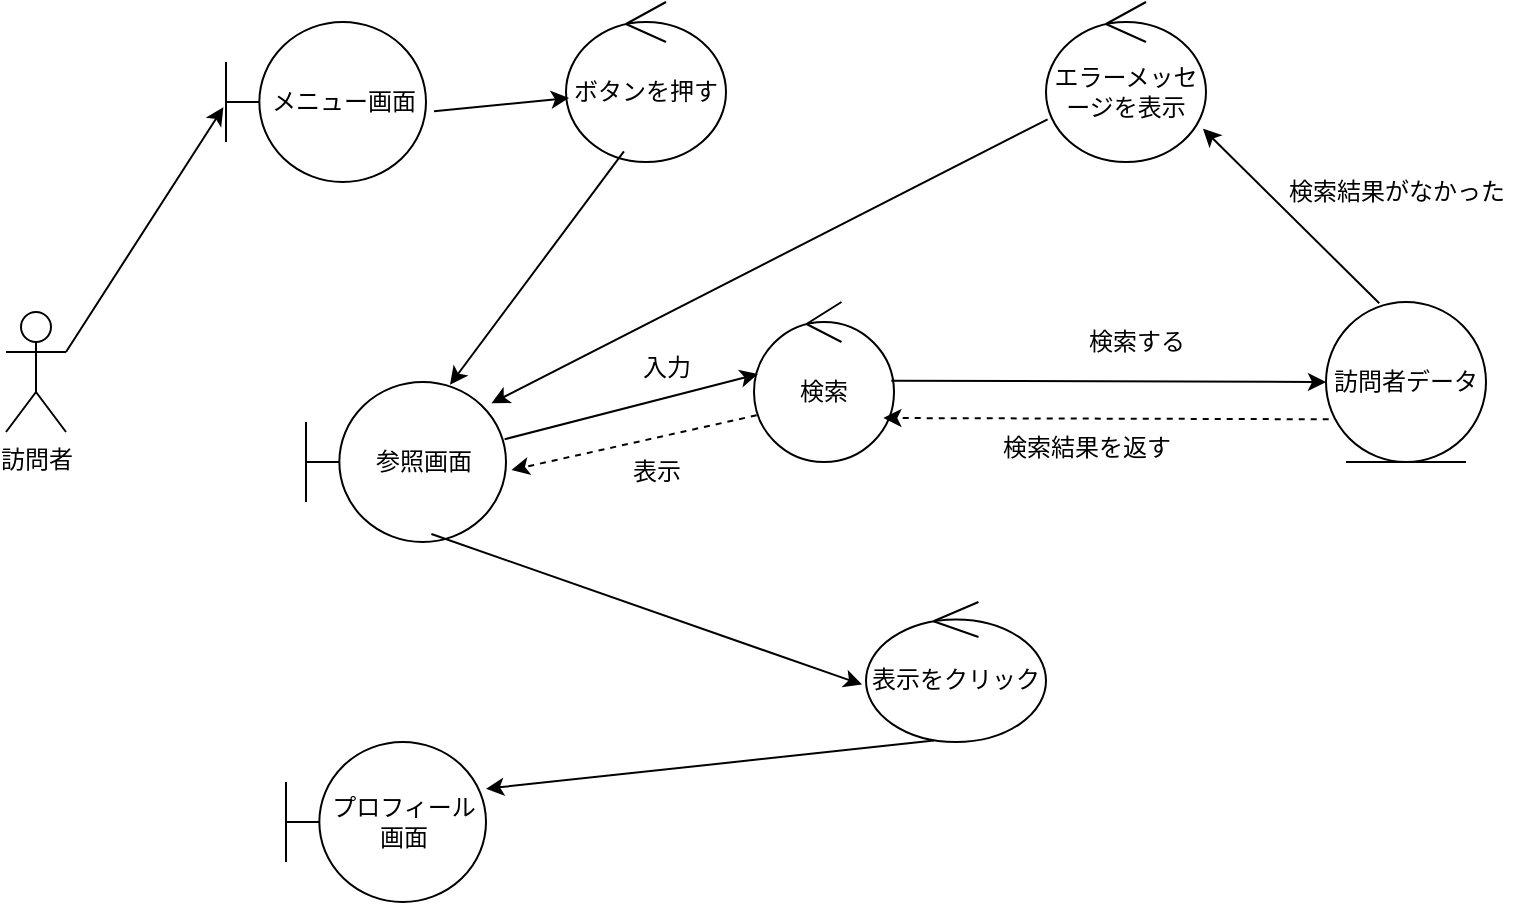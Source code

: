 <mxfile>
    <diagram id="vZ1CWWA-6BCZ-WEdJjZz" name="ページ1">
        <mxGraphModel dx="426" dy="419" grid="1" gridSize="10" guides="1" tooltips="1" connect="1" arrows="1" fold="1" page="1" pageScale="1" pageWidth="827" pageHeight="1169" math="0" shadow="0">
            <root>
                <mxCell id="0"/>
                <mxCell id="1" parent="0"/>
                <mxCell id="2" value="訪問者" style="shape=umlActor;verticalLabelPosition=bottom;verticalAlign=top;html=1;" parent="1" vertex="1">
                    <mxGeometry x="40" y="525" width="30" height="60" as="geometry"/>
                </mxCell>
                <mxCell id="3" value="メニュー画面" style="shape=umlBoundary;whiteSpace=wrap;html=1;" parent="1" vertex="1">
                    <mxGeometry x="150" y="380" width="100" height="80" as="geometry"/>
                </mxCell>
                <mxCell id="4" value="" style="endArrow=classic;html=1;entryX=-0.013;entryY=0.533;entryDx=0;entryDy=0;entryPerimeter=0;exitX=1;exitY=0.333;exitDx=0;exitDy=0;exitPerimeter=0;" parent="1" source="2" target="3" edge="1">
                    <mxGeometry width="50" height="50" relative="1" as="geometry">
                        <mxPoint x="55" y="555" as="sourcePoint"/>
                        <mxPoint x="400" y="540" as="targetPoint"/>
                    </mxGeometry>
                </mxCell>
                <mxCell id="5" value="検索" style="ellipse;shape=umlControl;whiteSpace=wrap;html=1;" parent="1" vertex="1">
                    <mxGeometry x="414" y="520" width="70" height="80" as="geometry"/>
                </mxCell>
                <mxCell id="7" value="訪問者データ" style="ellipse;shape=umlEntity;whiteSpace=wrap;html=1;" vertex="1" parent="1">
                    <mxGeometry x="700" y="520" width="80" height="80" as="geometry"/>
                </mxCell>
                <mxCell id="9" value="プロフィール画面" style="shape=umlBoundary;whiteSpace=wrap;html=1;" vertex="1" parent="1">
                    <mxGeometry x="180" y="740" width="100" height="80" as="geometry"/>
                </mxCell>
                <mxCell id="11" value="参照画面" style="shape=umlBoundary;whiteSpace=wrap;html=1;fontStyle=0" vertex="1" parent="1">
                    <mxGeometry x="190" y="560" width="100" height="80" as="geometry"/>
                </mxCell>
                <mxCell id="18" value="ボタンを押す" style="ellipse;shape=umlControl;whiteSpace=wrap;html=1;" vertex="1" parent="1">
                    <mxGeometry x="320" y="370" width="80" height="80" as="geometry"/>
                </mxCell>
                <mxCell id="19" value="" style="endArrow=classic;html=1;entryX=0.019;entryY=0.6;entryDx=0;entryDy=0;entryPerimeter=0;exitX=1.04;exitY=0.558;exitDx=0;exitDy=0;exitPerimeter=0;" edge="1" parent="1" source="3" target="18">
                    <mxGeometry width="50" height="50" relative="1" as="geometry">
                        <mxPoint x="80" y="555" as="sourcePoint"/>
                        <mxPoint x="209" y="483" as="targetPoint"/>
                    </mxGeometry>
                </mxCell>
                <mxCell id="21" value="" style="endArrow=classic;html=1;entryX=0.72;entryY=0.017;entryDx=0;entryDy=0;entryPerimeter=0;exitX=0.362;exitY=0.933;exitDx=0;exitDy=0;exitPerimeter=0;" edge="1" parent="1" source="18" target="11">
                    <mxGeometry width="50" height="50" relative="1" as="geometry">
                        <mxPoint x="90" y="565" as="sourcePoint"/>
                        <mxPoint x="219" y="493" as="targetPoint"/>
                    </mxGeometry>
                </mxCell>
                <mxCell id="23" value="" style="endArrow=classic;html=1;entryX=1;entryY=0.292;entryDx=0;entryDy=0;entryPerimeter=0;exitX=0.378;exitY=0.99;exitDx=0;exitDy=0;exitPerimeter=0;" edge="1" parent="1" source="29" target="9">
                    <mxGeometry width="50" height="50" relative="1" as="geometry">
                        <mxPoint x="320" y="780" as="sourcePoint"/>
                        <mxPoint x="400" y="600" as="targetPoint"/>
                    </mxGeometry>
                </mxCell>
                <mxCell id="24" value="表示" style="text;html=1;align=center;verticalAlign=middle;resizable=0;points=[];autosize=1;strokeColor=none;fillColor=none;" vertex="1" parent="1">
                    <mxGeometry x="340" y="590" width="50" height="30" as="geometry"/>
                </mxCell>
                <mxCell id="25" value="検索する" style="text;html=1;align=center;verticalAlign=middle;resizable=0;points=[];autosize=1;strokeColor=none;fillColor=none;" vertex="1" parent="1">
                    <mxGeometry x="570" y="525" width="70" height="30" as="geometry"/>
                </mxCell>
                <mxCell id="26" value="" style="endArrow=classic;html=1;entryX=0;entryY=0.5;entryDx=0;entryDy=0;exitX=0.981;exitY=0.492;exitDx=0;exitDy=0;exitPerimeter=0;" edge="1" parent="1" source="5" target="7">
                    <mxGeometry width="50" height="50" relative="1" as="geometry">
                        <mxPoint x="380" y="650" as="sourcePoint"/>
                        <mxPoint x="430" y="600" as="targetPoint"/>
                    </mxGeometry>
                </mxCell>
                <mxCell id="27" value="" style="endArrow=classic;html=1;dashed=1;exitX=0.017;exitY=0.733;exitDx=0;exitDy=0;exitPerimeter=0;entryX=0.924;entryY=0.725;entryDx=0;entryDy=0;entryPerimeter=0;endFill=1;fontStyle=1" edge="1" parent="1" source="7" target="5">
                    <mxGeometry width="50" height="50" relative="1" as="geometry">
                        <mxPoint x="380" y="650" as="sourcePoint"/>
                        <mxPoint x="430" y="600" as="targetPoint"/>
                    </mxGeometry>
                </mxCell>
                <mxCell id="28" value="検索結果を返す" style="text;html=1;align=center;verticalAlign=middle;resizable=0;points=[];autosize=1;strokeColor=none;fillColor=none;" vertex="1" parent="1">
                    <mxGeometry x="525" y="578" width="110" height="30" as="geometry"/>
                </mxCell>
                <mxCell id="29" value="表示をクリック" style="ellipse;shape=umlControl;whiteSpace=wrap;html=1;" vertex="1" parent="1">
                    <mxGeometry x="470" y="670" width="90" height="70" as="geometry"/>
                </mxCell>
                <mxCell id="30" value="" style="endArrow=classic;html=1;entryX=-0.022;entryY=0.59;entryDx=0;entryDy=0;entryPerimeter=0;exitX=0.627;exitY=0.95;exitDx=0;exitDy=0;exitPerimeter=0;" edge="1" parent="1" source="11" target="29">
                    <mxGeometry width="50" height="50" relative="1" as="geometry">
                        <mxPoint x="399" y="505" as="sourcePoint"/>
                        <mxPoint x="272" y="571" as="targetPoint"/>
                    </mxGeometry>
                </mxCell>
                <mxCell id="31" value="エラーメッセージを表示" style="ellipse;shape=umlControl;whiteSpace=wrap;html=1;" vertex="1" parent="1">
                    <mxGeometry x="560" y="370" width="80" height="80" as="geometry"/>
                </mxCell>
                <mxCell id="32" value="" style="endArrow=classic;html=1;entryX=0.981;entryY=0.792;entryDx=0;entryDy=0;exitX=0.333;exitY=0.008;exitDx=0;exitDy=0;exitPerimeter=0;entryPerimeter=0;" edge="1" parent="1" source="7" target="31">
                    <mxGeometry width="50" height="50" relative="1" as="geometry">
                        <mxPoint x="493" y="569" as="sourcePoint"/>
                        <mxPoint x="710" y="570" as="targetPoint"/>
                    </mxGeometry>
                </mxCell>
                <mxCell id="33" value="" style="endArrow=classic;html=1;entryX=0.927;entryY=0.133;entryDx=0;entryDy=0;exitX=0.01;exitY=0.733;exitDx=0;exitDy=0;exitPerimeter=0;entryPerimeter=0;" edge="1" parent="1" source="31" target="11">
                    <mxGeometry width="50" height="50" relative="1" as="geometry">
                        <mxPoint x="503" y="579" as="sourcePoint"/>
                        <mxPoint x="720" y="580" as="targetPoint"/>
                    </mxGeometry>
                </mxCell>
                <mxCell id="39" value="" style="endArrow=classic;html=1;entryX=0.029;entryY=0.45;entryDx=0;entryDy=0;exitX=0.993;exitY=0.358;exitDx=0;exitDy=0;exitPerimeter=0;entryPerimeter=0;" edge="1" parent="1" source="11" target="5">
                    <mxGeometry width="50" height="50" relative="1" as="geometry">
                        <mxPoint x="493" y="569" as="sourcePoint"/>
                        <mxPoint x="710" y="570" as="targetPoint"/>
                    </mxGeometry>
                </mxCell>
                <mxCell id="41" value="" style="endArrow=classic;html=1;dashed=1;exitX=0.019;exitY=0.708;exitDx=0;exitDy=0;exitPerimeter=0;entryX=1.027;entryY=0.55;entryDx=0;entryDy=0;entryPerimeter=0;endFill=1;fontStyle=1" edge="1" parent="1" source="5" target="11">
                    <mxGeometry width="50" height="50" relative="1" as="geometry">
                        <mxPoint x="711" y="589" as="sourcePoint"/>
                        <mxPoint x="489" y="588" as="targetPoint"/>
                    </mxGeometry>
                </mxCell>
                <mxCell id="43" value="入力" style="text;html=1;align=center;verticalAlign=middle;resizable=0;points=[];autosize=1;strokeColor=none;fillColor=none;" vertex="1" parent="1">
                    <mxGeometry x="345" y="538" width="50" height="30" as="geometry"/>
                </mxCell>
                <mxCell id="44" value="検索結果がなかった" style="text;html=1;align=center;verticalAlign=middle;resizable=0;points=[];autosize=1;strokeColor=none;fillColor=none;" vertex="1" parent="1">
                    <mxGeometry x="670" y="450" width="130" height="30" as="geometry"/>
                </mxCell>
            </root>
        </mxGraphModel>
    </diagram>
</mxfile>